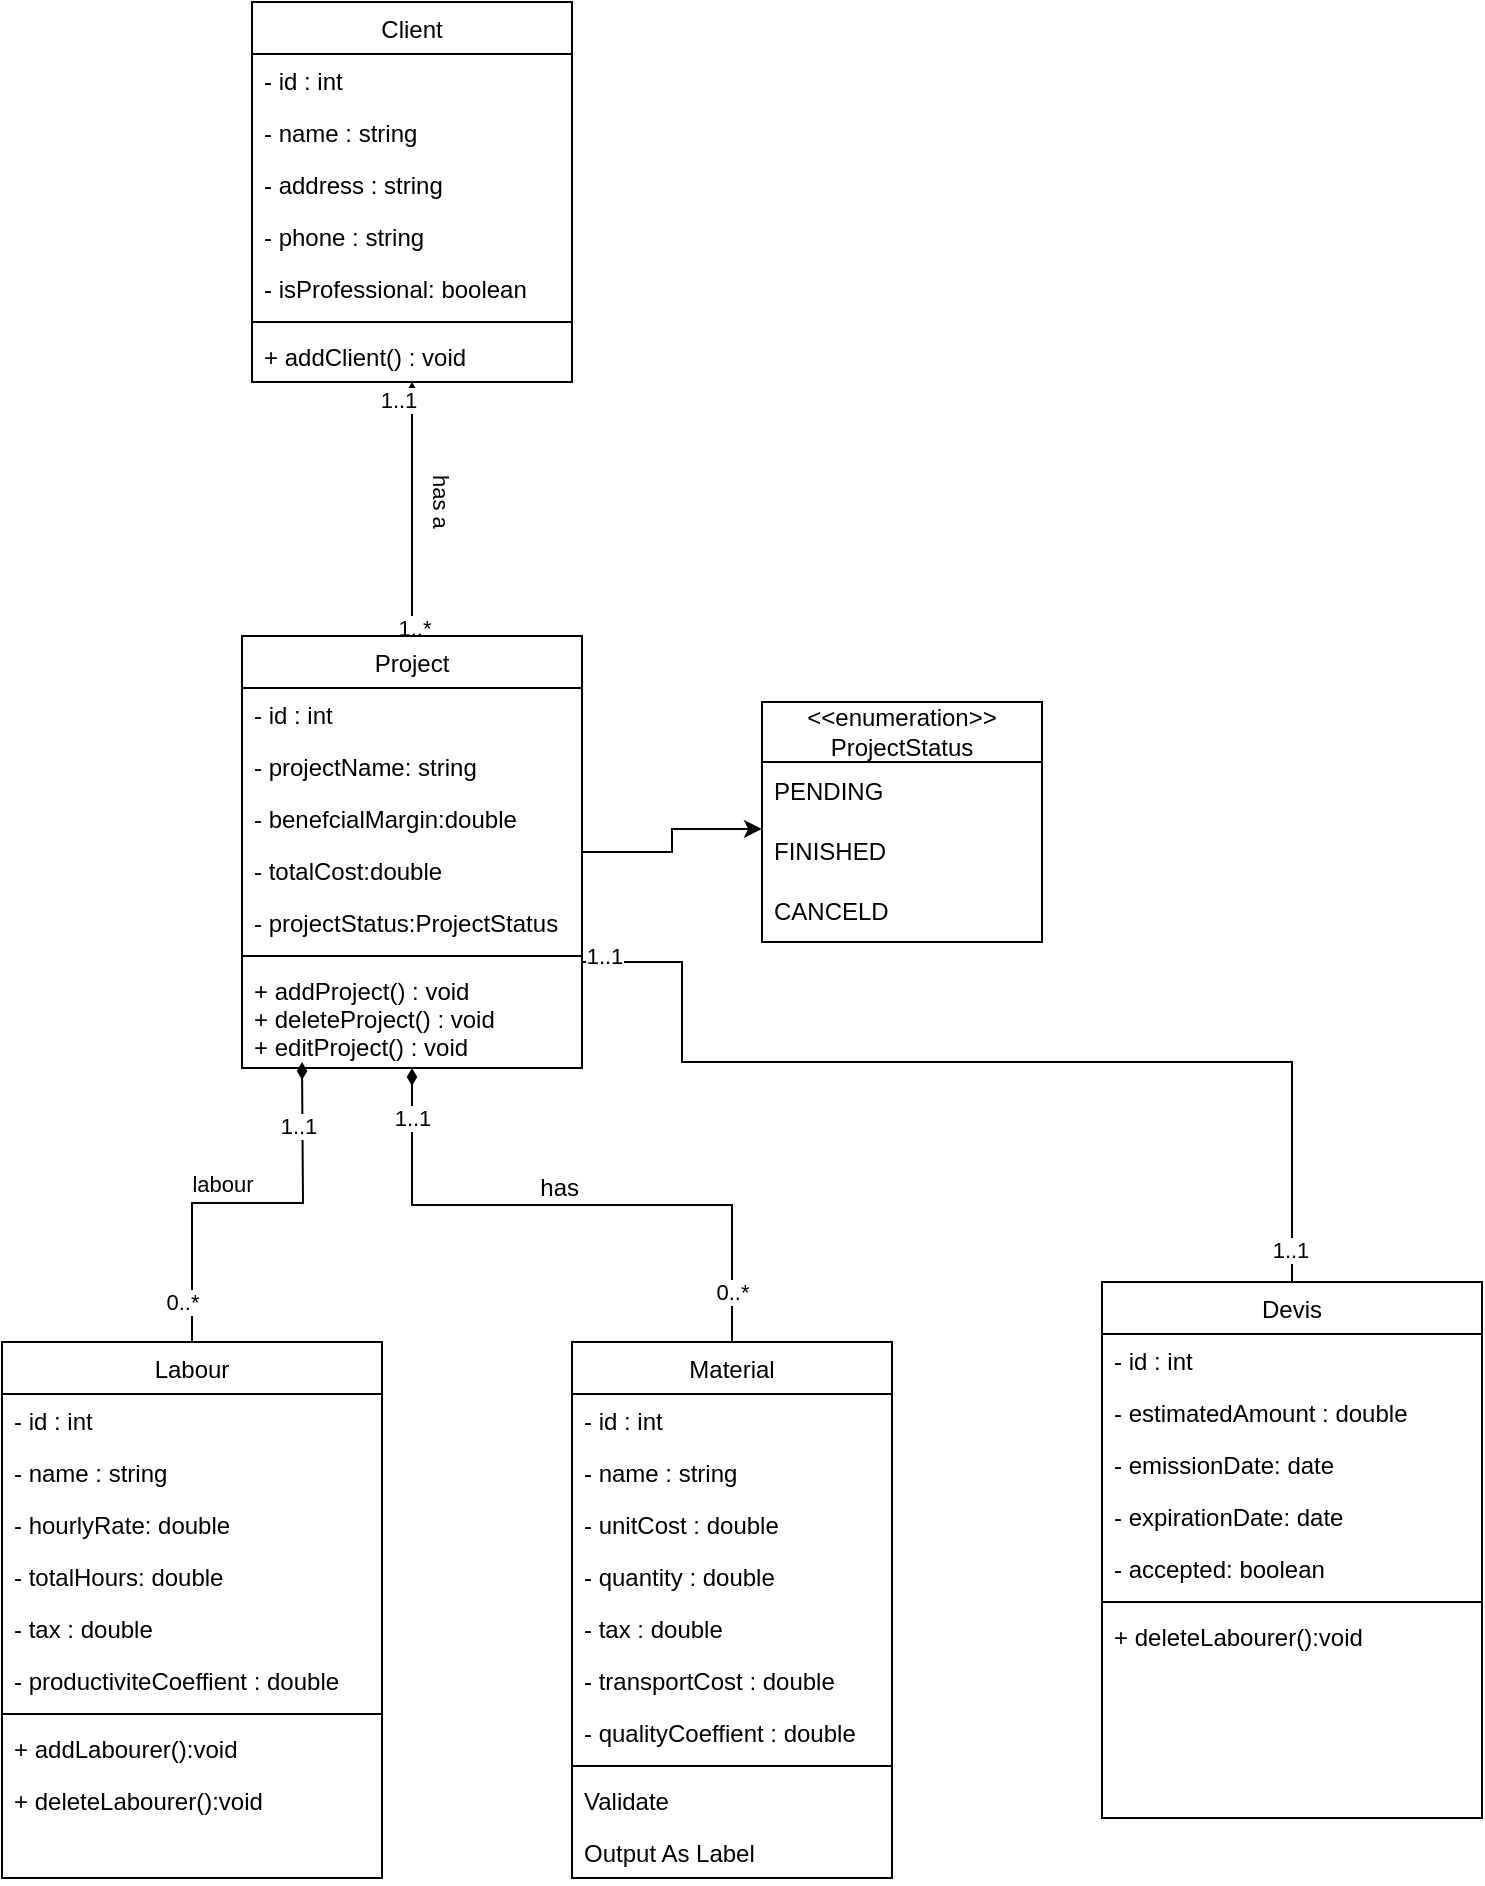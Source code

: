 <mxfile version="24.7.14">
  <diagram id="C5RBs43oDa-KdzZeNtuy" name="BatiClassDiagram">
    <mxGraphModel grid="1" page="1" gridSize="10" guides="1" tooltips="1" connect="1" arrows="1" fold="1" pageScale="1" pageWidth="827" pageHeight="1169" math="0" shadow="0">
      <root>
        <mxCell id="WIyWlLk6GJQsqaUBKTNV-0" />
        <mxCell id="WIyWlLk6GJQsqaUBKTNV-1" parent="WIyWlLk6GJQsqaUBKTNV-0" />
        <mxCell id="I0PKzNx_Oe7aBBa7Am9s-34" style="edgeStyle=orthogonalEdgeStyle;rounded=0;orthogonalLoop=1;jettySize=auto;html=1;entryX=0.5;entryY=0;entryDx=0;entryDy=0;endArrow=none;endFill=0;startArrow=diamondThin;startFill=1;" edge="1" parent="WIyWlLk6GJQsqaUBKTNV-1" source="zkfFHV4jXpPFQw0GAbJ--0" target="zkfFHV4jXpPFQw0GAbJ--6">
          <mxGeometry relative="1" as="geometry" />
        </mxCell>
        <mxCell id="I0PKzNx_Oe7aBBa7Am9s-35" value="1..*" style="edgeLabel;html=1;align=center;verticalAlign=middle;resizable=0;points=[];" connectable="0" vertex="1" parent="I0PKzNx_Oe7aBBa7Am9s-34">
          <mxGeometry x="0.926" y="1" relative="1" as="geometry">
            <mxPoint as="offset" />
          </mxGeometry>
        </mxCell>
        <mxCell id="I0PKzNx_Oe7aBBa7Am9s-36" value="&lt;span style=&quot;color: rgba(0, 0, 0, 0); font-family: monospace; font-size: 0px; text-align: start; background-color: rgb(251, 251, 251);&quot;&gt;%3CmxGraphModel%3E%3Croot%3E%3CmxCell%20id%3D%220%22%2F%3E%3CmxCell%20id%3D%221%22%20parent%3D%220%22%2F%3E%3CmxCell%20id%3D%222%22%20value%3D%220..1%22%20style%3D%22edgeLabel%3Bhtml%3D1%3Balign%3Dcenter%3BverticalAlign%3Dmiddle%3Bresizable%3D0%3Bpoints%3D%5B%5D%3B%22%20vertex%3D%221%22%20connectable%3D%220%22%20parent%3D%221%22%3E%3CmxGeometry%20x%3D%22136%22%20y%3D%22147.143%22%20as%3D%22geometry%22%2F%3E%3C%2FmxCell%3E%3C%2Froot%3E%3C%2FmxGraphModel%3E&lt;/span&gt;" style="edgeLabel;html=1;align=center;verticalAlign=middle;resizable=0;points=[];" connectable="0" vertex="1" parent="I0PKzNx_Oe7aBBa7Am9s-34">
          <mxGeometry x="-0.918" y="2" relative="1" as="geometry">
            <mxPoint as="offset" />
          </mxGeometry>
        </mxCell>
        <mxCell id="I0PKzNx_Oe7aBBa7Am9s-37" value="1..1" style="edgeLabel;html=1;align=center;verticalAlign=middle;resizable=0;points=[];" connectable="0" vertex="1" parent="I0PKzNx_Oe7aBBa7Am9s-34">
          <mxGeometry x="-0.863" relative="1" as="geometry">
            <mxPoint x="-7" as="offset" />
          </mxGeometry>
        </mxCell>
        <mxCell id="I0PKzNx_Oe7aBBa7Am9s-47" value="has a&amp;nbsp;" style="edgeLabel;html=1;align=center;verticalAlign=middle;resizable=0;points=[];rotation=90;" connectable="0" vertex="1" parent="I0PKzNx_Oe7aBBa7Am9s-34">
          <mxGeometry x="-0.05" y="1" relative="1" as="geometry">
            <mxPoint x="14" as="offset" />
          </mxGeometry>
        </mxCell>
        <mxCell id="zkfFHV4jXpPFQw0GAbJ--0" value="Client" style="swimlane;fontStyle=0;align=center;verticalAlign=top;childLayout=stackLayout;horizontal=1;startSize=26;horizontalStack=0;resizeParent=1;resizeLast=0;collapsible=1;marginBottom=0;rounded=0;shadow=0;strokeWidth=1;" vertex="1" parent="WIyWlLk6GJQsqaUBKTNV-1">
          <mxGeometry x="185" y="220" width="160" height="190" as="geometry">
            <mxRectangle x="230" y="140" width="160" height="26" as="alternateBounds" />
          </mxGeometry>
        </mxCell>
        <mxCell id="zkfFHV4jXpPFQw0GAbJ--1" value="- id : int&#xa;" style="text;align=left;verticalAlign=top;spacingLeft=4;spacingRight=4;overflow=hidden;rotatable=0;points=[[0,0.5],[1,0.5]];portConstraint=eastwest;" vertex="1" parent="zkfFHV4jXpPFQw0GAbJ--0">
          <mxGeometry y="26" width="160" height="26" as="geometry" />
        </mxCell>
        <mxCell id="zkfFHV4jXpPFQw0GAbJ--2" value="- name : string" style="text;align=left;verticalAlign=top;spacingLeft=4;spacingRight=4;overflow=hidden;rotatable=0;points=[[0,0.5],[1,0.5]];portConstraint=eastwest;rounded=0;shadow=0;html=0;" vertex="1" parent="zkfFHV4jXpPFQw0GAbJ--0">
          <mxGeometry y="52" width="160" height="26" as="geometry" />
        </mxCell>
        <mxCell id="zkfFHV4jXpPFQw0GAbJ--3" value="- address : string " style="text;align=left;verticalAlign=top;spacingLeft=4;spacingRight=4;overflow=hidden;rotatable=0;points=[[0,0.5],[1,0.5]];portConstraint=eastwest;rounded=0;shadow=0;html=0;" vertex="1" parent="zkfFHV4jXpPFQw0GAbJ--0">
          <mxGeometry y="78" width="160" height="26" as="geometry" />
        </mxCell>
        <mxCell id="I0PKzNx_Oe7aBBa7Am9s-0" value="- phone : string " style="text;align=left;verticalAlign=top;spacingLeft=4;spacingRight=4;overflow=hidden;rotatable=0;points=[[0,0.5],[1,0.5]];portConstraint=eastwest;rounded=0;shadow=0;html=0;" vertex="1" parent="zkfFHV4jXpPFQw0GAbJ--0">
          <mxGeometry y="104" width="160" height="26" as="geometry" />
        </mxCell>
        <mxCell id="I0PKzNx_Oe7aBBa7Am9s-1" value="- isProfessional: boolean" style="text;align=left;verticalAlign=top;spacingLeft=4;spacingRight=4;overflow=hidden;rotatable=0;points=[[0,0.5],[1,0.5]];portConstraint=eastwest;rounded=0;shadow=0;html=0;" vertex="1" parent="zkfFHV4jXpPFQw0GAbJ--0">
          <mxGeometry y="130" width="160" height="26" as="geometry" />
        </mxCell>
        <mxCell id="zkfFHV4jXpPFQw0GAbJ--4" value="" style="line;html=1;strokeWidth=1;align=left;verticalAlign=middle;spacingTop=-1;spacingLeft=3;spacingRight=3;rotatable=0;labelPosition=right;points=[];portConstraint=eastwest;" vertex="1" parent="zkfFHV4jXpPFQw0GAbJ--0">
          <mxGeometry y="156" width="160" height="8" as="geometry" />
        </mxCell>
        <mxCell id="zkfFHV4jXpPFQw0GAbJ--5" value="+ addClient() : void&#xa;" style="text;align=left;verticalAlign=top;spacingLeft=4;spacingRight=4;overflow=hidden;rotatable=0;points=[[0,0.5],[1,0.5]];portConstraint=eastwest;" vertex="1" parent="zkfFHV4jXpPFQw0GAbJ--0">
          <mxGeometry y="164" width="160" height="26" as="geometry" />
        </mxCell>
        <mxCell id="I0PKzNx_Oe7aBBa7Am9s-38" style="edgeStyle=orthogonalEdgeStyle;rounded=0;orthogonalLoop=1;jettySize=auto;html=1;entryX=0.5;entryY=0;entryDx=0;entryDy=0;endArrow=none;endFill=0;startArrow=diamondThin;startFill=1;" edge="1" parent="WIyWlLk6GJQsqaUBKTNV-1" target="I0PKzNx_Oe7aBBa7Am9s-13">
          <mxGeometry relative="1" as="geometry">
            <mxPoint x="210" y="750" as="sourcePoint" />
          </mxGeometry>
        </mxCell>
        <mxCell id="I0PKzNx_Oe7aBBa7Am9s-39" value="0..*" style="edgeLabel;html=1;align=center;verticalAlign=middle;resizable=0;points=[];" connectable="0" vertex="1" parent="I0PKzNx_Oe7aBBa7Am9s-38">
          <mxGeometry x="0.918" y="-2" relative="1" as="geometry">
            <mxPoint x="-3" y="-12" as="offset" />
          </mxGeometry>
        </mxCell>
        <mxCell id="I0PKzNx_Oe7aBBa7Am9s-40" value="1..1" style="edgeLabel;html=1;align=center;verticalAlign=middle;resizable=0;points=[];" connectable="0" vertex="1" parent="I0PKzNx_Oe7aBBa7Am9s-38">
          <mxGeometry x="-0.862" y="-2" relative="1" as="geometry">
            <mxPoint y="18" as="offset" />
          </mxGeometry>
        </mxCell>
        <mxCell id="I0PKzNx_Oe7aBBa7Am9s-48" value="labour" style="edgeLabel;html=1;align=center;verticalAlign=middle;resizable=0;points=[];" connectable="0" vertex="1" parent="I0PKzNx_Oe7aBBa7Am9s-38">
          <mxGeometry x="0.096" relative="1" as="geometry">
            <mxPoint x="-4" y="-10" as="offset" />
          </mxGeometry>
        </mxCell>
        <mxCell id="I0PKzNx_Oe7aBBa7Am9s-41" style="edgeStyle=orthogonalEdgeStyle;rounded=0;orthogonalLoop=1;jettySize=auto;html=1;entryX=0.5;entryY=0;entryDx=0;entryDy=0;endArrow=none;endFill=0;startArrow=diamondThin;startFill=1;" edge="1" parent="WIyWlLk6GJQsqaUBKTNV-1" source="zkfFHV4jXpPFQw0GAbJ--6" target="zkfFHV4jXpPFQw0GAbJ--17">
          <mxGeometry relative="1" as="geometry" />
        </mxCell>
        <mxCell id="I0PKzNx_Oe7aBBa7Am9s-42" value="0..*" style="edgeLabel;html=1;align=center;verticalAlign=middle;resizable=0;points=[];" connectable="0" vertex="1" parent="I0PKzNx_Oe7aBBa7Am9s-41">
          <mxGeometry x="0.828" relative="1" as="geometry">
            <mxPoint as="offset" />
          </mxGeometry>
        </mxCell>
        <mxCell id="I0PKzNx_Oe7aBBa7Am9s-43" value="1..1" style="edgeLabel;html=1;align=center;verticalAlign=middle;resizable=0;points=[];" connectable="0" vertex="1" parent="I0PKzNx_Oe7aBBa7Am9s-41">
          <mxGeometry x="-0.834" relative="1" as="geometry">
            <mxPoint as="offset" />
          </mxGeometry>
        </mxCell>
        <mxCell id="I0PKzNx_Oe7aBBa7Am9s-44" style="edgeStyle=orthogonalEdgeStyle;rounded=0;orthogonalLoop=1;jettySize=auto;html=1;entryX=0.5;entryY=0;entryDx=0;entryDy=0;exitX=1;exitY=0.304;exitDx=0;exitDy=0;exitPerimeter=0;endArrow=none;endFill=0;" edge="1" parent="WIyWlLk6GJQsqaUBKTNV-1" source="zkfFHV4jXpPFQw0GAbJ--10" target="I0PKzNx_Oe7aBBa7Am9s-24">
          <mxGeometry relative="1" as="geometry">
            <Array as="points">
              <mxPoint x="350" y="700" />
              <mxPoint x="400" y="700" />
              <mxPoint x="400" y="750" />
              <mxPoint x="705" y="750" />
            </Array>
          </mxGeometry>
        </mxCell>
        <mxCell id="I0PKzNx_Oe7aBBa7Am9s-45" value="1..1" style="edgeLabel;html=1;align=center;verticalAlign=middle;resizable=0;points=[];" connectable="0" vertex="1" parent="I0PKzNx_Oe7aBBa7Am9s-44">
          <mxGeometry x="-0.902" y="3" relative="1" as="geometry">
            <mxPoint as="offset" />
          </mxGeometry>
        </mxCell>
        <mxCell id="I0PKzNx_Oe7aBBa7Am9s-46" value="1..1" style="edgeLabel;html=1;align=center;verticalAlign=middle;resizable=0;points=[];" connectable="0" vertex="1" parent="I0PKzNx_Oe7aBBa7Am9s-44">
          <mxGeometry x="0.939" y="-1" relative="1" as="geometry">
            <mxPoint as="offset" />
          </mxGeometry>
        </mxCell>
        <mxCell id="zkfFHV4jXpPFQw0GAbJ--6" value="Project" style="swimlane;fontStyle=0;align=center;verticalAlign=top;childLayout=stackLayout;horizontal=1;startSize=26;horizontalStack=0;resizeParent=1;resizeLast=0;collapsible=1;marginBottom=0;rounded=0;shadow=0;strokeWidth=1;" vertex="1" parent="WIyWlLk6GJQsqaUBKTNV-1">
          <mxGeometry x="180" y="537" width="170" height="216" as="geometry">
            <mxRectangle x="130" y="380" width="160" height="26" as="alternateBounds" />
          </mxGeometry>
        </mxCell>
        <mxCell id="zkfFHV4jXpPFQw0GAbJ--7" value="- id : int&#xa;" style="text;align=left;verticalAlign=top;spacingLeft=4;spacingRight=4;overflow=hidden;rotatable=0;points=[[0,0.5],[1,0.5]];portConstraint=eastwest;" vertex="1" parent="zkfFHV4jXpPFQw0GAbJ--6">
          <mxGeometry y="26" width="170" height="26" as="geometry" />
        </mxCell>
        <mxCell id="zkfFHV4jXpPFQw0GAbJ--8" value="- projectName: string" style="text;align=left;verticalAlign=top;spacingLeft=4;spacingRight=4;overflow=hidden;rotatable=0;points=[[0,0.5],[1,0.5]];portConstraint=eastwest;rounded=0;shadow=0;html=0;" vertex="1" parent="zkfFHV4jXpPFQw0GAbJ--6">
          <mxGeometry y="52" width="170" height="26" as="geometry" />
        </mxCell>
        <mxCell id="I0PKzNx_Oe7aBBa7Am9s-2" value="- benefcialMargin:double " style="text;align=left;verticalAlign=top;spacingLeft=4;spacingRight=4;overflow=hidden;rotatable=0;points=[[0,0.5],[1,0.5]];portConstraint=eastwest;rounded=0;shadow=0;html=0;" vertex="1" parent="zkfFHV4jXpPFQw0GAbJ--6">
          <mxGeometry y="78" width="170" height="26" as="geometry" />
        </mxCell>
        <mxCell id="I0PKzNx_Oe7aBBa7Am9s-8" value="- totalCost:double " style="text;align=left;verticalAlign=top;spacingLeft=4;spacingRight=4;overflow=hidden;rotatable=0;points=[[0,0.5],[1,0.5]];portConstraint=eastwest;rounded=0;shadow=0;html=0;" vertex="1" parent="zkfFHV4jXpPFQw0GAbJ--6">
          <mxGeometry y="104" width="170" height="26" as="geometry" />
        </mxCell>
        <mxCell id="I0PKzNx_Oe7aBBa7Am9s-3" value="- projectStatus:ProjectStatus" style="text;align=left;verticalAlign=top;spacingLeft=4;spacingRight=4;overflow=hidden;rotatable=0;points=[[0,0.5],[1,0.5]];portConstraint=eastwest;rounded=0;shadow=0;html=0;" vertex="1" parent="zkfFHV4jXpPFQw0GAbJ--6">
          <mxGeometry y="130" width="170" height="26" as="geometry" />
        </mxCell>
        <mxCell id="zkfFHV4jXpPFQw0GAbJ--9" value="" style="line;html=1;strokeWidth=1;align=left;verticalAlign=middle;spacingTop=-1;spacingLeft=3;spacingRight=3;rotatable=0;labelPosition=right;points=[];portConstraint=eastwest;" vertex="1" parent="zkfFHV4jXpPFQw0GAbJ--6">
          <mxGeometry y="156" width="170" height="8" as="geometry" />
        </mxCell>
        <mxCell id="zkfFHV4jXpPFQw0GAbJ--10" value="+ addProject() : void&#xa;+ deleteProject() : void&#xa;+ editProject() : void&#xa;" style="text;align=left;verticalAlign=top;spacingLeft=4;spacingRight=4;overflow=hidden;rotatable=0;points=[[0,0.5],[1,0.5]];portConstraint=eastwest;fontStyle=0" vertex="1" parent="zkfFHV4jXpPFQw0GAbJ--6">
          <mxGeometry y="164" width="170" height="46" as="geometry" />
        </mxCell>
        <mxCell id="zkfFHV4jXpPFQw0GAbJ--17" value="Material" style="swimlane;fontStyle=0;align=center;verticalAlign=top;childLayout=stackLayout;horizontal=1;startSize=26;horizontalStack=0;resizeParent=1;resizeLast=0;collapsible=1;marginBottom=0;rounded=0;shadow=0;strokeWidth=1;" vertex="1" parent="WIyWlLk6GJQsqaUBKTNV-1">
          <mxGeometry x="345" y="890" width="160" height="268" as="geometry">
            <mxRectangle x="550" y="140" width="160" height="26" as="alternateBounds" />
          </mxGeometry>
        </mxCell>
        <mxCell id="zkfFHV4jXpPFQw0GAbJ--18" value="- id : int" style="text;align=left;verticalAlign=top;spacingLeft=4;spacingRight=4;overflow=hidden;rotatable=0;points=[[0,0.5],[1,0.5]];portConstraint=eastwest;" vertex="1" parent="zkfFHV4jXpPFQw0GAbJ--17">
          <mxGeometry y="26" width="160" height="26" as="geometry" />
        </mxCell>
        <mxCell id="zkfFHV4jXpPFQw0GAbJ--19" value="- name : string" style="text;align=left;verticalAlign=top;spacingLeft=4;spacingRight=4;overflow=hidden;rotatable=0;points=[[0,0.5],[1,0.5]];portConstraint=eastwest;rounded=0;shadow=0;html=0;" vertex="1" parent="zkfFHV4jXpPFQw0GAbJ--17">
          <mxGeometry y="52" width="160" height="26" as="geometry" />
        </mxCell>
        <mxCell id="zkfFHV4jXpPFQw0GAbJ--20" value="- unitCost : double" style="text;align=left;verticalAlign=top;spacingLeft=4;spacingRight=4;overflow=hidden;rotatable=0;points=[[0,0.5],[1,0.5]];portConstraint=eastwest;rounded=0;shadow=0;html=0;" vertex="1" parent="zkfFHV4jXpPFQw0GAbJ--17">
          <mxGeometry y="78" width="160" height="26" as="geometry" />
        </mxCell>
        <mxCell id="zkfFHV4jXpPFQw0GAbJ--21" value="- quantity : double" style="text;align=left;verticalAlign=top;spacingLeft=4;spacingRight=4;overflow=hidden;rotatable=0;points=[[0,0.5],[1,0.5]];portConstraint=eastwest;rounded=0;shadow=0;html=0;" vertex="1" parent="zkfFHV4jXpPFQw0GAbJ--17">
          <mxGeometry y="104" width="160" height="26" as="geometry" />
        </mxCell>
        <mxCell id="zkfFHV4jXpPFQw0GAbJ--22" value="- tax : double" style="text;align=left;verticalAlign=top;spacingLeft=4;spacingRight=4;overflow=hidden;rotatable=0;points=[[0,0.5],[1,0.5]];portConstraint=eastwest;rounded=0;shadow=0;html=0;" vertex="1" parent="zkfFHV4jXpPFQw0GAbJ--17">
          <mxGeometry y="130" width="160" height="26" as="geometry" />
        </mxCell>
        <mxCell id="I0PKzNx_Oe7aBBa7Am9s-11" value="- transportCost : double" style="text;align=left;verticalAlign=top;spacingLeft=4;spacingRight=4;overflow=hidden;rotatable=0;points=[[0,0.5],[1,0.5]];portConstraint=eastwest;rounded=0;shadow=0;html=0;" vertex="1" parent="zkfFHV4jXpPFQw0GAbJ--17">
          <mxGeometry y="156" width="160" height="26" as="geometry" />
        </mxCell>
        <mxCell id="I0PKzNx_Oe7aBBa7Am9s-12" value="- qualityCoeffient : double" style="text;align=left;verticalAlign=top;spacingLeft=4;spacingRight=4;overflow=hidden;rotatable=0;points=[[0,0.5],[1,0.5]];portConstraint=eastwest;rounded=0;shadow=0;html=0;" vertex="1" parent="zkfFHV4jXpPFQw0GAbJ--17">
          <mxGeometry y="182" width="160" height="26" as="geometry" />
        </mxCell>
        <mxCell id="zkfFHV4jXpPFQw0GAbJ--23" value="" style="line;html=1;strokeWidth=1;align=left;verticalAlign=middle;spacingTop=-1;spacingLeft=3;spacingRight=3;rotatable=0;labelPosition=right;points=[];portConstraint=eastwest;" vertex="1" parent="zkfFHV4jXpPFQw0GAbJ--17">
          <mxGeometry y="208" width="160" height="8" as="geometry" />
        </mxCell>
        <mxCell id="zkfFHV4jXpPFQw0GAbJ--24" value="Validate" style="text;align=left;verticalAlign=top;spacingLeft=4;spacingRight=4;overflow=hidden;rotatable=0;points=[[0,0.5],[1,0.5]];portConstraint=eastwest;" vertex="1" parent="zkfFHV4jXpPFQw0GAbJ--17">
          <mxGeometry y="216" width="160" height="26" as="geometry" />
        </mxCell>
        <mxCell id="zkfFHV4jXpPFQw0GAbJ--25" value="Output As Label" style="text;align=left;verticalAlign=top;spacingLeft=4;spacingRight=4;overflow=hidden;rotatable=0;points=[[0,0.5],[1,0.5]];portConstraint=eastwest;" vertex="1" parent="zkfFHV4jXpPFQw0GAbJ--17">
          <mxGeometry y="242" width="160" height="26" as="geometry" />
        </mxCell>
        <mxCell id="I0PKzNx_Oe7aBBa7Am9s-4" value="&amp;lt;&amp;lt;enumeration&amp;gt;&amp;gt;&lt;div&gt;ProjectStatus&lt;/div&gt;" style="swimlane;fontStyle=0;childLayout=stackLayout;horizontal=1;startSize=30;horizontalStack=0;resizeParent=1;resizeParentMax=0;resizeLast=0;collapsible=1;marginBottom=0;whiteSpace=wrap;html=1;" vertex="1" parent="WIyWlLk6GJQsqaUBKTNV-1">
          <mxGeometry x="440" y="570" width="140" height="120" as="geometry" />
        </mxCell>
        <mxCell id="I0PKzNx_Oe7aBBa7Am9s-5" value="PENDING" style="text;strokeColor=none;fillColor=none;align=left;verticalAlign=middle;spacingLeft=4;spacingRight=4;overflow=hidden;points=[[0,0.5],[1,0.5]];portConstraint=eastwest;rotatable=0;whiteSpace=wrap;html=1;" vertex="1" parent="I0PKzNx_Oe7aBBa7Am9s-4">
          <mxGeometry y="30" width="140" height="30" as="geometry" />
        </mxCell>
        <mxCell id="I0PKzNx_Oe7aBBa7Am9s-6" value="FINISHED" style="text;strokeColor=none;fillColor=none;align=left;verticalAlign=middle;spacingLeft=4;spacingRight=4;overflow=hidden;points=[[0,0.5],[1,0.5]];portConstraint=eastwest;rotatable=0;whiteSpace=wrap;html=1;" vertex="1" parent="I0PKzNx_Oe7aBBa7Am9s-4">
          <mxGeometry y="60" width="140" height="30" as="geometry" />
        </mxCell>
        <mxCell id="I0PKzNx_Oe7aBBa7Am9s-7" value="CANCELD" style="text;strokeColor=none;fillColor=none;align=left;verticalAlign=middle;spacingLeft=4;spacingRight=4;overflow=hidden;points=[[0,0.5],[1,0.5]];portConstraint=eastwest;rotatable=0;whiteSpace=wrap;html=1;" vertex="1" parent="I0PKzNx_Oe7aBBa7Am9s-4">
          <mxGeometry y="90" width="140" height="30" as="geometry" />
        </mxCell>
        <mxCell id="I0PKzNx_Oe7aBBa7Am9s-9" style="edgeStyle=orthogonalEdgeStyle;rounded=0;orthogonalLoop=1;jettySize=auto;html=1;entryX=0;entryY=0.115;entryDx=0;entryDy=0;entryPerimeter=0;" edge="1" parent="WIyWlLk6GJQsqaUBKTNV-1" source="zkfFHV4jXpPFQw0GAbJ--6" target="I0PKzNx_Oe7aBBa7Am9s-6">
          <mxGeometry relative="1" as="geometry" />
        </mxCell>
        <mxCell id="I0PKzNx_Oe7aBBa7Am9s-13" value="Labour" style="swimlane;fontStyle=0;align=center;verticalAlign=top;childLayout=stackLayout;horizontal=1;startSize=26;horizontalStack=0;resizeParent=1;resizeLast=0;collapsible=1;marginBottom=0;rounded=0;shadow=0;strokeWidth=1;" vertex="1" parent="WIyWlLk6GJQsqaUBKTNV-1">
          <mxGeometry x="60" y="890" width="190" height="268" as="geometry">
            <mxRectangle x="550" y="140" width="160" height="26" as="alternateBounds" />
          </mxGeometry>
        </mxCell>
        <mxCell id="I0PKzNx_Oe7aBBa7Am9s-14" value="- id : int" style="text;align=left;verticalAlign=top;spacingLeft=4;spacingRight=4;overflow=hidden;rotatable=0;points=[[0,0.5],[1,0.5]];portConstraint=eastwest;" vertex="1" parent="I0PKzNx_Oe7aBBa7Am9s-13">
          <mxGeometry y="26" width="190" height="26" as="geometry" />
        </mxCell>
        <mxCell id="I0PKzNx_Oe7aBBa7Am9s-15" value="- name : string" style="text;align=left;verticalAlign=top;spacingLeft=4;spacingRight=4;overflow=hidden;rotatable=0;points=[[0,0.5],[1,0.5]];portConstraint=eastwest;rounded=0;shadow=0;html=0;" vertex="1" parent="I0PKzNx_Oe7aBBa7Am9s-13">
          <mxGeometry y="52" width="190" height="26" as="geometry" />
        </mxCell>
        <mxCell id="I0PKzNx_Oe7aBBa7Am9s-16" value="- hourlyRate: double" style="text;align=left;verticalAlign=top;spacingLeft=4;spacingRight=4;overflow=hidden;rotatable=0;points=[[0,0.5],[1,0.5]];portConstraint=eastwest;rounded=0;shadow=0;html=0;" vertex="1" parent="I0PKzNx_Oe7aBBa7Am9s-13">
          <mxGeometry y="78" width="190" height="26" as="geometry" />
        </mxCell>
        <mxCell id="I0PKzNx_Oe7aBBa7Am9s-17" value="- totalHours: double" style="text;align=left;verticalAlign=top;spacingLeft=4;spacingRight=4;overflow=hidden;rotatable=0;points=[[0,0.5],[1,0.5]];portConstraint=eastwest;rounded=0;shadow=0;html=0;" vertex="1" parent="I0PKzNx_Oe7aBBa7Am9s-13">
          <mxGeometry y="104" width="190" height="26" as="geometry" />
        </mxCell>
        <mxCell id="I0PKzNx_Oe7aBBa7Am9s-18" value="- tax : double" style="text;align=left;verticalAlign=top;spacingLeft=4;spacingRight=4;overflow=hidden;rotatable=0;points=[[0,0.5],[1,0.5]];portConstraint=eastwest;rounded=0;shadow=0;html=0;" vertex="1" parent="I0PKzNx_Oe7aBBa7Am9s-13">
          <mxGeometry y="130" width="190" height="26" as="geometry" />
        </mxCell>
        <mxCell id="I0PKzNx_Oe7aBBa7Am9s-20" value="- productiviteCoeffient : double" style="text;align=left;verticalAlign=top;spacingLeft=4;spacingRight=4;overflow=hidden;rotatable=0;points=[[0,0.5],[1,0.5]];portConstraint=eastwest;rounded=0;shadow=0;html=0;" vertex="1" parent="I0PKzNx_Oe7aBBa7Am9s-13">
          <mxGeometry y="156" width="190" height="26" as="geometry" />
        </mxCell>
        <mxCell id="I0PKzNx_Oe7aBBa7Am9s-21" value="" style="line;html=1;strokeWidth=1;align=left;verticalAlign=middle;spacingTop=-1;spacingLeft=3;spacingRight=3;rotatable=0;labelPosition=right;points=[];portConstraint=eastwest;" vertex="1" parent="I0PKzNx_Oe7aBBa7Am9s-13">
          <mxGeometry y="182" width="190" height="8" as="geometry" />
        </mxCell>
        <mxCell id="I0PKzNx_Oe7aBBa7Am9s-22" value="+ addLabourer():void" style="text;align=left;verticalAlign=top;spacingLeft=4;spacingRight=4;overflow=hidden;rotatable=0;points=[[0,0.5],[1,0.5]];portConstraint=eastwest;" vertex="1" parent="I0PKzNx_Oe7aBBa7Am9s-13">
          <mxGeometry y="190" width="190" height="26" as="geometry" />
        </mxCell>
        <mxCell id="I0PKzNx_Oe7aBBa7Am9s-23" value="+ deleteLabourer():void" style="text;align=left;verticalAlign=top;spacingLeft=4;spacingRight=4;overflow=hidden;rotatable=0;points=[[0,0.5],[1,0.5]];portConstraint=eastwest;" vertex="1" parent="I0PKzNx_Oe7aBBa7Am9s-13">
          <mxGeometry y="216" width="190" height="26" as="geometry" />
        </mxCell>
        <mxCell id="I0PKzNx_Oe7aBBa7Am9s-24" value="Devis" style="swimlane;fontStyle=0;align=center;verticalAlign=top;childLayout=stackLayout;horizontal=1;startSize=26;horizontalStack=0;resizeParent=1;resizeLast=0;collapsible=1;marginBottom=0;rounded=0;shadow=0;strokeWidth=1;" vertex="1" parent="WIyWlLk6GJQsqaUBKTNV-1">
          <mxGeometry x="610" y="860" width="190" height="268" as="geometry">
            <mxRectangle x="550" y="140" width="160" height="26" as="alternateBounds" />
          </mxGeometry>
        </mxCell>
        <mxCell id="I0PKzNx_Oe7aBBa7Am9s-25" value="- id : int" style="text;align=left;verticalAlign=top;spacingLeft=4;spacingRight=4;overflow=hidden;rotatable=0;points=[[0,0.5],[1,0.5]];portConstraint=eastwest;" vertex="1" parent="I0PKzNx_Oe7aBBa7Am9s-24">
          <mxGeometry y="26" width="190" height="26" as="geometry" />
        </mxCell>
        <mxCell id="I0PKzNx_Oe7aBBa7Am9s-26" value="- estimatedAmount : double" style="text;align=left;verticalAlign=top;spacingLeft=4;spacingRight=4;overflow=hidden;rotatable=0;points=[[0,0.5],[1,0.5]];portConstraint=eastwest;rounded=0;shadow=0;html=0;" vertex="1" parent="I0PKzNx_Oe7aBBa7Am9s-24">
          <mxGeometry y="52" width="190" height="26" as="geometry" />
        </mxCell>
        <mxCell id="I0PKzNx_Oe7aBBa7Am9s-27" value="- emissionDate: date" style="text;align=left;verticalAlign=top;spacingLeft=4;spacingRight=4;overflow=hidden;rotatable=0;points=[[0,0.5],[1,0.5]];portConstraint=eastwest;rounded=0;shadow=0;html=0;" vertex="1" parent="I0PKzNx_Oe7aBBa7Am9s-24">
          <mxGeometry y="78" width="190" height="26" as="geometry" />
        </mxCell>
        <mxCell id="I0PKzNx_Oe7aBBa7Am9s-28" value="- expirationDate: date" style="text;align=left;verticalAlign=top;spacingLeft=4;spacingRight=4;overflow=hidden;rotatable=0;points=[[0,0.5],[1,0.5]];portConstraint=eastwest;rounded=0;shadow=0;html=0;" vertex="1" parent="I0PKzNx_Oe7aBBa7Am9s-24">
          <mxGeometry y="104" width="190" height="26" as="geometry" />
        </mxCell>
        <mxCell id="I0PKzNx_Oe7aBBa7Am9s-29" value="- accepted: boolean" style="text;align=left;verticalAlign=top;spacingLeft=4;spacingRight=4;overflow=hidden;rotatable=0;points=[[0,0.5],[1,0.5]];portConstraint=eastwest;rounded=0;shadow=0;html=0;" vertex="1" parent="I0PKzNx_Oe7aBBa7Am9s-24">
          <mxGeometry y="130" width="190" height="26" as="geometry" />
        </mxCell>
        <mxCell id="I0PKzNx_Oe7aBBa7Am9s-31" value="" style="line;html=1;strokeWidth=1;align=left;verticalAlign=middle;spacingTop=-1;spacingLeft=3;spacingRight=3;rotatable=0;labelPosition=right;points=[];portConstraint=eastwest;" vertex="1" parent="I0PKzNx_Oe7aBBa7Am9s-24">
          <mxGeometry y="156" width="190" height="8" as="geometry" />
        </mxCell>
        <mxCell id="I0PKzNx_Oe7aBBa7Am9s-33" value="+ deleteLabourer():void" style="text;align=left;verticalAlign=top;spacingLeft=4;spacingRight=4;overflow=hidden;rotatable=0;points=[[0,0.5],[1,0.5]];portConstraint=eastwest;" vertex="1" parent="I0PKzNx_Oe7aBBa7Am9s-24">
          <mxGeometry y="164" width="190" height="26" as="geometry" />
        </mxCell>
        <mxCell id="I0PKzNx_Oe7aBBa7Am9s-49" value="has&amp;nbsp;" style="text;html=1;align=center;verticalAlign=middle;resizable=0;points=[];autosize=1;strokeColor=none;fillColor=none;" vertex="1" parent="WIyWlLk6GJQsqaUBKTNV-1">
          <mxGeometry x="315" y="798" width="50" height="30" as="geometry" />
        </mxCell>
      </root>
    </mxGraphModel>
  </diagram>
</mxfile>
